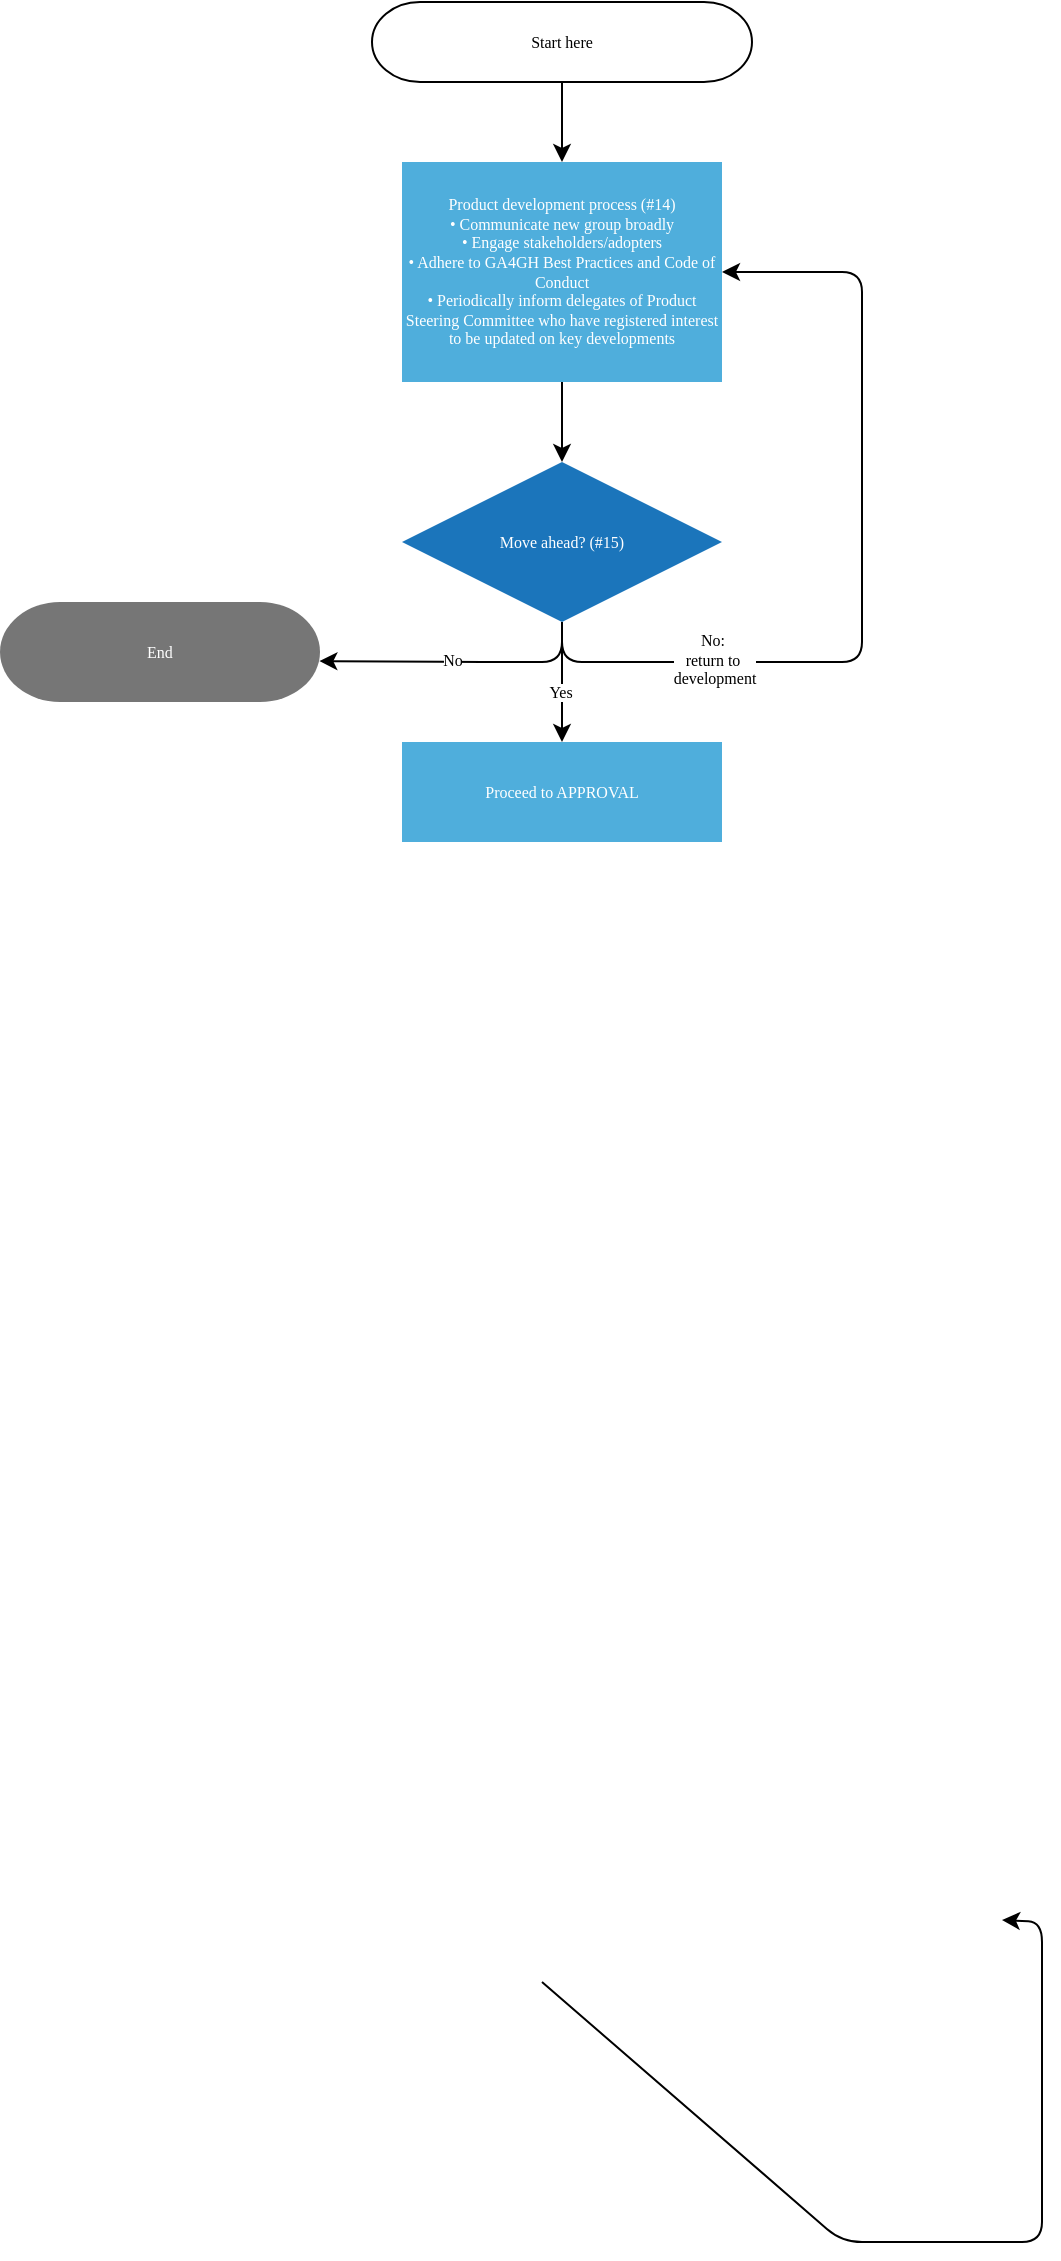<mxfile version="24.7.7">
  <diagram name="Page-1" id="JKtT9ijfMeD0fgh-phho">
    <mxGraphModel dx="672" dy="322" grid="1" gridSize="10" guides="1" tooltips="1" connect="1" arrows="1" fold="1" page="1" pageScale="1" pageWidth="850" pageHeight="1100" math="0" shadow="0">
      <root>
        <mxCell id="0" />
        <mxCell id="1" parent="0" />
        <UserObject label="&lt;font color=&quot;#ffffff&quot; style=&quot;font-size: 8px;&quot;&gt;Move ahead? (#15)&lt;/font&gt;" link="#point15" id="G-RJr6JL06SoVc274rdQ-5">
          <mxCell style="rhombus;whiteSpace=wrap;html=1;strokeColor=none;fillColor=#1b75bb;fontFamily=Figtree;fontSource=https%3A%2F%2Ffonts.googleapis.com%2Fcss%3Ffamily%3DFigtree;fontSize=8;" vertex="1" parent="1">
            <mxGeometry x="330" y="260" width="160" height="80" as="geometry" />
          </mxCell>
        </UserObject>
        <UserObject label="&lt;font color=&quot;#ffffff&quot;&gt;Product development process (#14)&lt;/font&gt;&lt;div&gt;&lt;font color=&quot;#ffffff&quot;&gt;• Communicate new group broadly&lt;/font&gt;&lt;/div&gt;&lt;div&gt;&lt;font color=&quot;#ffffff&quot;&gt;• Engage stakeholders/adopters&lt;/font&gt;&lt;/div&gt;&lt;div&gt;&lt;font color=&quot;#ffffff&quot;&gt;• Adhere to GA4GH Best Practices and Code of Conduct&lt;/font&gt;&lt;/div&gt;&lt;div&gt;&lt;font color=&quot;#ffffff&quot;&gt;• Periodically inform delegates of Product Steering Committee who have registered interest to be updated on key developments&lt;/font&gt;&lt;/div&gt;" link="#point14" id="G-RJr6JL06SoVc274rdQ-8">
          <mxCell style="rounded=0;whiteSpace=wrap;html=1;strokeColor=none;fillColor=#4FAEDC;fontFamily=Figtree;fontSource=https%3A%2F%2Ffonts.googleapis.com%2Fcss%3Ffamily%3DFigtree;fontSize=8;" vertex="1" parent="1">
            <mxGeometry x="330" y="110" width="160" height="110" as="geometry" />
          </mxCell>
        </UserObject>
        <UserObject label="&lt;font color=&quot;#ffffff&quot; style=&quot;font-size: 8px;&quot;&gt;Proceed to APPROVAL&lt;/font&gt;" link="#section_6" id="G-RJr6JL06SoVc274rdQ-15">
          <mxCell style="rounded=0;whiteSpace=wrap;html=1;strokeColor=none;fillColor=#4FAEDC;fontFamily=Figtree;fontSource=https%3A%2F%2Ffonts.googleapis.com%2Fcss%3Ffamily%3DFigtree;fontSize=8;" vertex="1" parent="1">
            <mxGeometry x="330" y="400" width="160" height="50" as="geometry" />
          </mxCell>
        </UserObject>
        <mxCell id="G-RJr6JL06SoVc274rdQ-26" value="&lt;span style=&quot;font-size: 8px;&quot;&gt;&lt;font style=&quot;font-size: 8px;&quot;&gt;End&lt;/font&gt;&lt;/span&gt;" style="rounded=1;whiteSpace=wrap;html=1;absoluteArcSize=0;arcSize=60;strokeColor=none;fillColor=#767676;fontColor=#FFFFFF;fontFamily=Figtree;fontSource=https%3A%2F%2Ffonts.googleapis.com%2Fcss%3Ffamily%3DFigtree;fontSize=8;" vertex="1" parent="1">
          <mxGeometry x="129" y="330" width="160" height="50" as="geometry" />
        </mxCell>
        <mxCell id="G-RJr6JL06SoVc274rdQ-35" value="&lt;p style=&quot;line-height: 100%; font-size: 8px;&quot;&gt;Start here&lt;/p&gt;" style="rounded=1;whiteSpace=wrap;absoluteArcSize=0;arcSize=60;fontFamily=Figtree;fontSource=https%3A%2F%2Ffonts.googleapis.com%2Fcss%3Ffamily%3DFigtree;fontSize=8;html=1;" vertex="1" parent="1">
          <mxGeometry x="315" y="30" width="190" height="40" as="geometry" />
        </mxCell>
        <mxCell id="G-RJr6JL06SoVc274rdQ-51" value="" style="endArrow=classic;html=1;rounded=1;exitX=0.5;exitY=1;exitDx=0;exitDy=0;entryX=1;entryY=0.5;entryDx=0;entryDy=0;curved=0;" edge="1" parent="1" source="G-RJr6JL06SoVc274rdQ-32">
          <mxGeometry width="50" height="50" relative="1" as="geometry">
            <mxPoint x="400" y="1020" as="sourcePoint" />
            <mxPoint x="630" y="989" as="targetPoint" />
            <Array as="points">
              <mxPoint x="550" y="1150" />
              <mxPoint x="650" y="1150" />
              <mxPoint x="650" y="990" />
            </Array>
          </mxGeometry>
        </mxCell>
        <mxCell id="G-RJr6JL06SoVc274rdQ-53" value="" style="endArrow=classic;html=1;rounded=0;exitX=0.5;exitY=1;exitDx=0;exitDy=0;" edge="1" parent="1" source="G-RJr6JL06SoVc274rdQ-35" target="G-RJr6JL06SoVc274rdQ-8">
          <mxGeometry width="50" height="50" relative="1" as="geometry">
            <mxPoint x="370" y="420" as="sourcePoint" />
            <mxPoint x="420" y="370" as="targetPoint" />
          </mxGeometry>
        </mxCell>
        <mxCell id="G-RJr6JL06SoVc274rdQ-54" value="" style="endArrow=classic;html=1;rounded=0;exitX=0.5;exitY=1;exitDx=0;exitDy=0;entryX=0.5;entryY=0;entryDx=0;entryDy=0;" edge="1" parent="1" source="G-RJr6JL06SoVc274rdQ-8" target="G-RJr6JL06SoVc274rdQ-5">
          <mxGeometry width="50" height="50" relative="1" as="geometry">
            <mxPoint x="290" y="260" as="sourcePoint" />
            <mxPoint x="340" y="210" as="targetPoint" />
          </mxGeometry>
        </mxCell>
        <mxCell id="G-RJr6JL06SoVc274rdQ-55" value="" style="endArrow=classic;html=1;rounded=0;exitX=0.5;exitY=1;exitDx=0;exitDy=0;entryX=0.5;entryY=0;entryDx=0;entryDy=0;" edge="1" parent="1" source="G-RJr6JL06SoVc274rdQ-5" target="G-RJr6JL06SoVc274rdQ-15">
          <mxGeometry width="50" height="50" relative="1" as="geometry">
            <mxPoint x="380" y="400" as="sourcePoint" />
            <mxPoint x="430" y="350" as="targetPoint" />
          </mxGeometry>
        </mxCell>
        <mxCell id="G-RJr6JL06SoVc274rdQ-56" value="" style="endArrow=classic;html=1;rounded=1;exitX=0.5;exitY=1;exitDx=0;exitDy=0;entryX=0.998;entryY=0.591;entryDx=0;entryDy=0;curved=0;entryPerimeter=0;" edge="1" parent="1" source="G-RJr6JL06SoVc274rdQ-5" target="G-RJr6JL06SoVc274rdQ-26">
          <mxGeometry width="50" height="50" relative="1" as="geometry">
            <mxPoint x="380" y="400" as="sourcePoint" />
            <mxPoint x="430" y="350" as="targetPoint" />
            <Array as="points">
              <mxPoint x="410" y="360" />
              <mxPoint x="360" y="360" />
            </Array>
          </mxGeometry>
        </mxCell>
        <mxCell id="G-RJr6JL06SoVc274rdQ-57" value="" style="endArrow=classic;html=1;rounded=1;curved=0;" edge="1" parent="1">
          <mxGeometry width="50" height="50" relative="1" as="geometry">
            <mxPoint x="410" y="340" as="sourcePoint" />
            <mxPoint x="490" y="165" as="targetPoint" />
            <Array as="points">
              <mxPoint x="410" y="360" />
              <mxPoint x="560" y="360" />
              <mxPoint x="560" y="165" />
            </Array>
          </mxGeometry>
        </mxCell>
        <mxCell id="G-RJr6JL06SoVc274rdQ-58" value="&lt;font style=&quot;font-size: 8px;&quot; color=&quot;#000000&quot;&gt;No:&amp;nbsp;&lt;/font&gt;&lt;div&gt;&lt;font style=&quot;font-size: 8px;&quot; color=&quot;#000000&quot;&gt;return to&amp;nbsp;&lt;/font&gt;&lt;div style=&quot;font-size: 8px;&quot;&gt;&lt;font style=&quot;font-size: 8px;&quot; color=&quot;#000000&quot;&gt;development&lt;/font&gt;&lt;/div&gt;&lt;/div&gt;" style="edgeLabel;html=1;align=center;verticalAlign=middle;resizable=0;points=[];labelBackgroundColor=#FFFFFF;fontColor=#FFFFFF;fontSize=8;fontFamily=Figtree;fontSource=https%3A%2F%2Ffonts.googleapis.com%2Fcss%3Ffamily%3DFigtree;" vertex="1" connectable="0" parent="1">
          <mxGeometry x="502" y="220" as="geometry">
            <mxPoint x="-16" y="139" as="offset" />
          </mxGeometry>
        </mxCell>
        <mxCell id="G-RJr6JL06SoVc274rdQ-59" value="Yes" style="edgeLabel;html=1;align=center;verticalAlign=middle;resizable=0;points=[];labelBackgroundColor=#FFFFFF;fontFamily=Figtree;fontSource=https%3A%2F%2Ffonts.googleapis.com%2Fcss%3Ffamily%3DFigtree;fontSize=8;" vertex="1" connectable="0" parent="1">
          <mxGeometry x="420" y="182" as="geometry">
            <mxPoint x="-11" y="193" as="offset" />
          </mxGeometry>
        </mxCell>
        <mxCell id="G-RJr6JL06SoVc274rdQ-60" value="No" style="edgeLabel;html=1;align=center;verticalAlign=middle;resizable=0;points=[];labelBackgroundColor=#FFFFFF;fontFamily=Figtree;fontSize=8;fontSource=https%3A%2F%2Ffonts.googleapis.com%2Fcss%3Ffamily%3DFigtree;" vertex="1" connectable="0" parent="1">
          <mxGeometry x="229" y="93" as="geometry">
            <mxPoint x="126" y="266" as="offset" />
          </mxGeometry>
        </mxCell>
      </root>
    </mxGraphModel>
  </diagram>
</mxfile>

